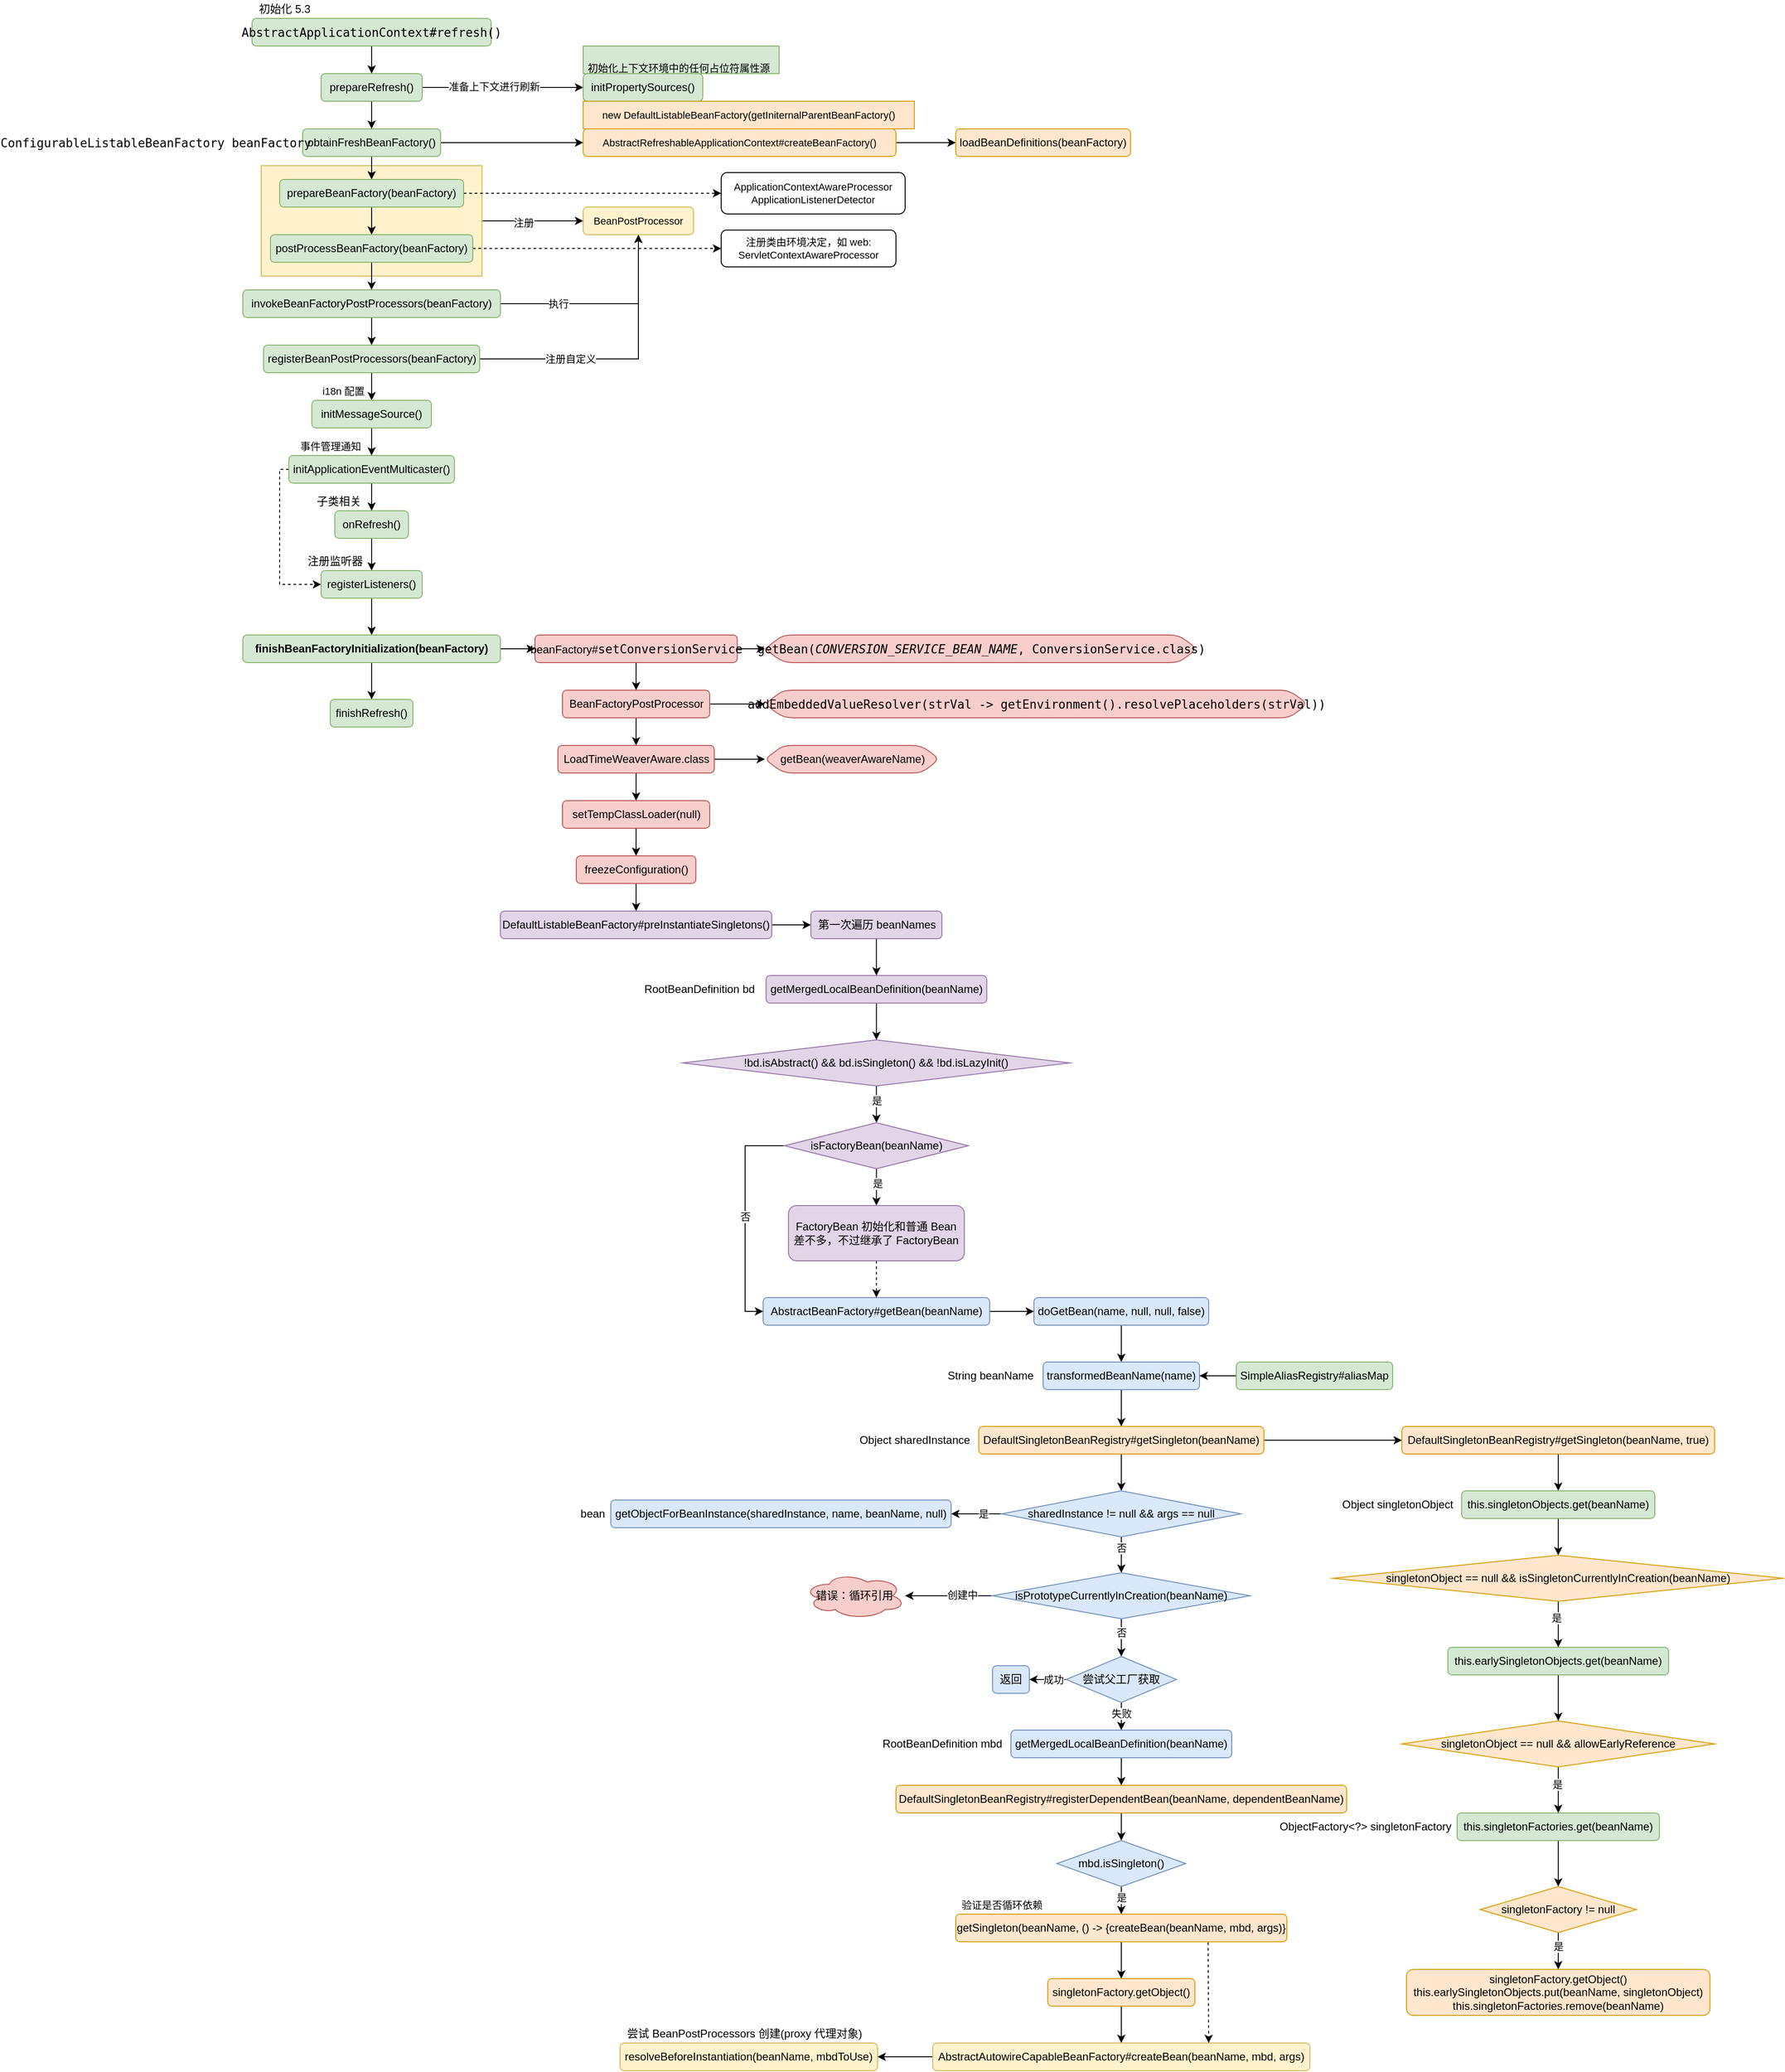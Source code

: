 <mxfile version="17.4.3" type="github">
  <diagram id="vSx3L5zdfjL59-FBcKhP" name="Page-1">
    <mxGraphModel dx="1124" dy="386" grid="1" gridSize="10" guides="1" tooltips="1" connect="1" arrows="1" fold="1" page="1" pageScale="1" pageWidth="827" pageHeight="1169" math="0" shadow="0">
      <root>
        <mxCell id="0" />
        <mxCell id="1" parent="0" />
        <mxCell id="OaU3E_5B3a-MR5S_oSVd-42" value="" style="edgeStyle=orthogonalEdgeStyle;rounded=0;orthogonalLoop=1;jettySize=auto;html=1;fontSize=11;fontColor=#000000;" parent="1" source="OaU3E_5B3a-MR5S_oSVd-40" target="OaU3E_5B3a-MR5S_oSVd-41" edge="1">
          <mxGeometry relative="1" as="geometry" />
        </mxCell>
        <mxCell id="OaU3E_5B3a-MR5S_oSVd-43" value="注册" style="edgeLabel;html=1;align=center;verticalAlign=middle;resizable=0;points=[];fontSize=11;fontColor=#000000;" parent="OaU3E_5B3a-MR5S_oSVd-42" vertex="1" connectable="0">
          <mxGeometry x="-0.187" y="-2" relative="1" as="geometry">
            <mxPoint as="offset" />
          </mxGeometry>
        </mxCell>
        <mxCell id="OaU3E_5B3a-MR5S_oSVd-40" value="" style="rounded=0;whiteSpace=wrap;html=1;labelBackgroundColor=none;fontSize=11;fillColor=#fff2cc;strokeColor=#d6b656;" parent="1" vertex="1">
          <mxGeometry x="290" y="200" width="240" height="120" as="geometry" />
        </mxCell>
        <mxCell id="2" value="初始化 5.3" style="text;html=1;align=center;verticalAlign=middle;resizable=0;points=[];autosize=1;strokeColor=none;fillColor=none;" parent="1" vertex="1">
          <mxGeometry x="280" y="20" width="70" height="20" as="geometry" />
        </mxCell>
        <mxCell id="OaU3E_5B3a-MR5S_oSVd-4" value="" style="edgeStyle=orthogonalEdgeStyle;rounded=0;orthogonalLoop=1;jettySize=auto;html=1;fontColor=#000000;" parent="1" source="3" target="OaU3E_5B3a-MR5S_oSVd-3" edge="1">
          <mxGeometry relative="1" as="geometry" />
        </mxCell>
        <mxCell id="3" value="&lt;pre style=&quot;font-family: &amp;#34;jetbrains mono&amp;#34; , monospace ; font-size: 9.8pt&quot;&gt;&lt;font color=&quot;#000000&quot;&gt;AbstractApplicationContext#refresh()&lt;/font&gt;&lt;/pre&gt;" style="rounded=1;whiteSpace=wrap;html=1;fillColor=#d5e8d4;strokeColor=#82b366;" parent="1" vertex="1">
          <mxGeometry x="280" y="40" width="260" height="30" as="geometry" />
        </mxCell>
        <mxCell id="OaU3E_5B3a-MR5S_oSVd-6" value="" style="edgeStyle=orthogonalEdgeStyle;rounded=0;orthogonalLoop=1;jettySize=auto;html=1;fontColor=#000000;" parent="1" source="OaU3E_5B3a-MR5S_oSVd-3" target="OaU3E_5B3a-MR5S_oSVd-5" edge="1">
          <mxGeometry relative="1" as="geometry" />
        </mxCell>
        <mxCell id="OaU3E_5B3a-MR5S_oSVd-33" style="edgeStyle=orthogonalEdgeStyle;rounded=0;orthogonalLoop=1;jettySize=auto;html=1;entryX=0;entryY=0.5;entryDx=0;entryDy=0;fontColor=#000000;" parent="1" source="OaU3E_5B3a-MR5S_oSVd-3" target="OaU3E_5B3a-MR5S_oSVd-32" edge="1">
          <mxGeometry relative="1" as="geometry" />
        </mxCell>
        <mxCell id="OaU3E_5B3a-MR5S_oSVd-35" value="准备上下文进行刷新" style="edgeLabel;html=1;align=center;verticalAlign=middle;resizable=0;points=[];fontColor=#000000;" parent="OaU3E_5B3a-MR5S_oSVd-33" vertex="1" connectable="0">
          <mxGeometry x="-0.113" y="1" relative="1" as="geometry">
            <mxPoint as="offset" />
          </mxGeometry>
        </mxCell>
        <mxCell id="OaU3E_5B3a-MR5S_oSVd-3" value="prepareRefresh()" style="rounded=1;whiteSpace=wrap;html=1;labelBackgroundColor=none;fillColor=#d5e8d4;strokeColor=#82b366;" parent="1" vertex="1">
          <mxGeometry x="355" y="100" width="110" height="30" as="geometry" />
        </mxCell>
        <mxCell id="OaU3E_5B3a-MR5S_oSVd-11" value="" style="edgeStyle=orthogonalEdgeStyle;rounded=0;orthogonalLoop=1;jettySize=auto;html=1;fontColor=#000000;" parent="1" source="OaU3E_5B3a-MR5S_oSVd-5" target="OaU3E_5B3a-MR5S_oSVd-9" edge="1">
          <mxGeometry relative="1" as="geometry" />
        </mxCell>
        <mxCell id="OaU3E_5B3a-MR5S_oSVd-38" style="edgeStyle=orthogonalEdgeStyle;rounded=0;orthogonalLoop=1;jettySize=auto;html=1;entryX=0;entryY=0.5;entryDx=0;entryDy=0;fontSize=11;fontColor=#000000;" parent="1" source="OaU3E_5B3a-MR5S_oSVd-5" target="OaU3E_5B3a-MR5S_oSVd-37" edge="1">
          <mxGeometry relative="1" as="geometry" />
        </mxCell>
        <mxCell id="OaU3E_5B3a-MR5S_oSVd-5" value="obtainFreshBeanFactory()" style="rounded=1;whiteSpace=wrap;html=1;labelBackgroundColor=none;fillColor=#d5e8d4;strokeColor=#82b366;" parent="1" vertex="1">
          <mxGeometry x="335" y="160" width="150" height="30" as="geometry" />
        </mxCell>
        <mxCell id="OaU3E_5B3a-MR5S_oSVd-8" value="&lt;pre style=&quot;font-family: &amp;#34;jetbrains mono&amp;#34; , monospace ; font-size: 9.8pt&quot;&gt;ConfigurableListableBeanFactory beanFactory&lt;/pre&gt;" style="text;html=1;align=center;verticalAlign=middle;resizable=0;points=[];autosize=1;strokeColor=none;fillColor=none;fontColor=#000000;" parent="1" vertex="1">
          <mxGeometry x="15" y="150" width="320" height="50" as="geometry" />
        </mxCell>
        <mxCell id="OaU3E_5B3a-MR5S_oSVd-13" value="" style="edgeStyle=orthogonalEdgeStyle;rounded=0;orthogonalLoop=1;jettySize=auto;html=1;fontColor=#000000;" parent="1" source="OaU3E_5B3a-MR5S_oSVd-9" target="OaU3E_5B3a-MR5S_oSVd-12" edge="1">
          <mxGeometry relative="1" as="geometry" />
        </mxCell>
        <mxCell id="OaU3E_5B3a-MR5S_oSVd-51" style="edgeStyle=orthogonalEdgeStyle;orthogonalLoop=1;jettySize=auto;html=1;entryX=0;entryY=0.5;entryDx=0;entryDy=0;fontSize=11;fontColor=#000000;rounded=0;dashed=1;" parent="1" source="OaU3E_5B3a-MR5S_oSVd-9" target="OaU3E_5B3a-MR5S_oSVd-50" edge="1">
          <mxGeometry relative="1" as="geometry" />
        </mxCell>
        <mxCell id="OaU3E_5B3a-MR5S_oSVd-9" value="prepareBeanFactory(beanFactory)" style="rounded=1;whiteSpace=wrap;html=1;labelBackgroundColor=none;fillColor=#d5e8d4;strokeColor=#82b366;" parent="1" vertex="1">
          <mxGeometry x="310" y="215" width="200" height="30" as="geometry" />
        </mxCell>
        <mxCell id="OaU3E_5B3a-MR5S_oSVd-15" value="" style="edgeStyle=orthogonalEdgeStyle;rounded=0;orthogonalLoop=1;jettySize=auto;html=1;fontColor=#000000;" parent="1" source="OaU3E_5B3a-MR5S_oSVd-12" target="OaU3E_5B3a-MR5S_oSVd-14" edge="1">
          <mxGeometry relative="1" as="geometry" />
        </mxCell>
        <mxCell id="OaU3E_5B3a-MR5S_oSVd-53" style="edgeStyle=orthogonalEdgeStyle;rounded=0;orthogonalLoop=1;jettySize=auto;html=1;entryX=0;entryY=0.5;entryDx=0;entryDy=0;fontSize=11;fontColor=#000000;dashed=1;" parent="1" source="OaU3E_5B3a-MR5S_oSVd-12" target="OaU3E_5B3a-MR5S_oSVd-52" edge="1">
          <mxGeometry relative="1" as="geometry" />
        </mxCell>
        <mxCell id="OaU3E_5B3a-MR5S_oSVd-12" value="postProcessBeanFactory(beanFactory)" style="rounded=1;whiteSpace=wrap;html=1;labelBackgroundColor=none;fillColor=#d5e8d4;strokeColor=#82b366;" parent="1" vertex="1">
          <mxGeometry x="300" y="275" width="220" height="30" as="geometry" />
        </mxCell>
        <mxCell id="OaU3E_5B3a-MR5S_oSVd-17" value="" style="edgeStyle=orthogonalEdgeStyle;rounded=0;orthogonalLoop=1;jettySize=auto;html=1;fontColor=#000000;" parent="1" source="OaU3E_5B3a-MR5S_oSVd-14" target="OaU3E_5B3a-MR5S_oSVd-16" edge="1">
          <mxGeometry relative="1" as="geometry" />
        </mxCell>
        <mxCell id="OaU3E_5B3a-MR5S_oSVd-44" style="edgeStyle=orthogonalEdgeStyle;rounded=0;orthogonalLoop=1;jettySize=auto;html=1;entryX=0.5;entryY=1;entryDx=0;entryDy=0;fontSize=11;fontColor=#000000;" parent="1" source="OaU3E_5B3a-MR5S_oSVd-14" target="OaU3E_5B3a-MR5S_oSVd-41" edge="1">
          <mxGeometry relative="1" as="geometry" />
        </mxCell>
        <mxCell id="OaU3E_5B3a-MR5S_oSVd-45" value="执行" style="edgeLabel;html=1;align=center;verticalAlign=middle;resizable=0;points=[];fontSize=11;fontColor=#000000;" parent="OaU3E_5B3a-MR5S_oSVd-44" vertex="1" connectable="0">
          <mxGeometry x="-0.442" relative="1" as="geometry">
            <mxPoint as="offset" />
          </mxGeometry>
        </mxCell>
        <mxCell id="OaU3E_5B3a-MR5S_oSVd-14" value="invokeBeanFactoryPostProcessors(beanFactory)" style="rounded=1;whiteSpace=wrap;html=1;labelBackgroundColor=none;fillColor=#d5e8d4;strokeColor=#82b366;" parent="1" vertex="1">
          <mxGeometry x="270" y="335" width="280" height="30" as="geometry" />
        </mxCell>
        <mxCell id="OaU3E_5B3a-MR5S_oSVd-19" value="" style="edgeStyle=orthogonalEdgeStyle;rounded=0;orthogonalLoop=1;jettySize=auto;html=1;fontColor=#000000;" parent="1" source="OaU3E_5B3a-MR5S_oSVd-16" target="OaU3E_5B3a-MR5S_oSVd-18" edge="1">
          <mxGeometry relative="1" as="geometry" />
        </mxCell>
        <mxCell id="OaU3E_5B3a-MR5S_oSVd-46" style="edgeStyle=orthogonalEdgeStyle;rounded=0;orthogonalLoop=1;jettySize=auto;html=1;fontSize=11;fontColor=#000000;entryX=0.5;entryY=1;entryDx=0;entryDy=0;" parent="1" source="OaU3E_5B3a-MR5S_oSVd-16" target="OaU3E_5B3a-MR5S_oSVd-41" edge="1">
          <mxGeometry relative="1" as="geometry">
            <mxPoint x="700" y="280" as="targetPoint" />
          </mxGeometry>
        </mxCell>
        <mxCell id="OaU3E_5B3a-MR5S_oSVd-47" value="注册自定义" style="edgeLabel;html=1;align=center;verticalAlign=middle;resizable=0;points=[];fontSize=11;fontColor=#000000;" parent="OaU3E_5B3a-MR5S_oSVd-46" vertex="1" connectable="0">
          <mxGeometry x="-0.364" relative="1" as="geometry">
            <mxPoint as="offset" />
          </mxGeometry>
        </mxCell>
        <mxCell id="OaU3E_5B3a-MR5S_oSVd-16" value="registerBeanPostProcessors(beanFactory)" style="rounded=1;whiteSpace=wrap;html=1;labelBackgroundColor=none;fillColor=#d5e8d4;strokeColor=#82b366;" parent="1" vertex="1">
          <mxGeometry x="292.5" y="395" width="235" height="30" as="geometry" />
        </mxCell>
        <mxCell id="OaU3E_5B3a-MR5S_oSVd-21" value="" style="edgeStyle=orthogonalEdgeStyle;rounded=0;orthogonalLoop=1;jettySize=auto;html=1;fontColor=#000000;" parent="1" source="OaU3E_5B3a-MR5S_oSVd-18" target="OaU3E_5B3a-MR5S_oSVd-20" edge="1">
          <mxGeometry relative="1" as="geometry" />
        </mxCell>
        <mxCell id="OaU3E_5B3a-MR5S_oSVd-18" value="initMessageSource()" style="rounded=1;whiteSpace=wrap;html=1;labelBackgroundColor=none;fillColor=#d5e8d4;strokeColor=#82b366;" parent="1" vertex="1">
          <mxGeometry x="345" y="455" width="130" height="30" as="geometry" />
        </mxCell>
        <mxCell id="OaU3E_5B3a-MR5S_oSVd-23" value="" style="edgeStyle=orthogonalEdgeStyle;rounded=0;orthogonalLoop=1;jettySize=auto;html=1;fontColor=#000000;" parent="1" source="OaU3E_5B3a-MR5S_oSVd-20" target="OaU3E_5B3a-MR5S_oSVd-22" edge="1">
          <mxGeometry relative="1" as="geometry" />
        </mxCell>
        <mxCell id="rQ0gXMIwE21XZqCVfRlG-6" style="edgeStyle=orthogonalEdgeStyle;rounded=0;orthogonalLoop=1;jettySize=auto;html=1;entryX=0;entryY=0.5;entryDx=0;entryDy=0;dashed=1;" parent="1" source="OaU3E_5B3a-MR5S_oSVd-20" target="OaU3E_5B3a-MR5S_oSVd-24" edge="1">
          <mxGeometry relative="1" as="geometry">
            <Array as="points">
              <mxPoint x="310" y="530" />
              <mxPoint x="310" y="655" />
            </Array>
          </mxGeometry>
        </mxCell>
        <mxCell id="OaU3E_5B3a-MR5S_oSVd-20" value="initApplicationEventMulticaster()" style="rounded=1;whiteSpace=wrap;html=1;labelBackgroundColor=none;fillColor=#d5e8d4;strokeColor=#82b366;" parent="1" vertex="1">
          <mxGeometry x="320" y="515" width="180" height="30" as="geometry" />
        </mxCell>
        <mxCell id="OaU3E_5B3a-MR5S_oSVd-25" value="" style="edgeStyle=orthogonalEdgeStyle;rounded=0;orthogonalLoop=1;jettySize=auto;html=1;fontColor=#000000;" parent="1" source="OaU3E_5B3a-MR5S_oSVd-22" target="OaU3E_5B3a-MR5S_oSVd-24" edge="1">
          <mxGeometry relative="1" as="geometry" />
        </mxCell>
        <mxCell id="OaU3E_5B3a-MR5S_oSVd-22" value="onRefresh()" style="rounded=1;whiteSpace=wrap;html=1;labelBackgroundColor=none;fillColor=#d5e8d4;strokeColor=#82b366;" parent="1" vertex="1">
          <mxGeometry x="370" y="575" width="80" height="30" as="geometry" />
        </mxCell>
        <mxCell id="OaU3E_5B3a-MR5S_oSVd-27" value="" style="edgeStyle=orthogonalEdgeStyle;rounded=0;orthogonalLoop=1;jettySize=auto;html=1;fontColor=#000000;" parent="1" source="OaU3E_5B3a-MR5S_oSVd-24" target="OaU3E_5B3a-MR5S_oSVd-26" edge="1">
          <mxGeometry relative="1" as="geometry" />
        </mxCell>
        <mxCell id="OaU3E_5B3a-MR5S_oSVd-24" value="registerListeners()" style="rounded=1;whiteSpace=wrap;html=1;labelBackgroundColor=none;fillColor=#d5e8d4;strokeColor=#82b366;" parent="1" vertex="1">
          <mxGeometry x="355" y="640" width="110" height="30" as="geometry" />
        </mxCell>
        <mxCell id="OaU3E_5B3a-MR5S_oSVd-29" value="" style="edgeStyle=orthogonalEdgeStyle;rounded=0;orthogonalLoop=1;jettySize=auto;html=1;fontColor=#000000;" parent="1" source="OaU3E_5B3a-MR5S_oSVd-26" target="OaU3E_5B3a-MR5S_oSVd-28" edge="1">
          <mxGeometry relative="1" as="geometry" />
        </mxCell>
        <mxCell id="rQ0gXMIwE21XZqCVfRlG-8" value="" style="edgeStyle=orthogonalEdgeStyle;rounded=0;orthogonalLoop=1;jettySize=auto;html=1;" parent="1" source="OaU3E_5B3a-MR5S_oSVd-26" target="rQ0gXMIwE21XZqCVfRlG-7" edge="1">
          <mxGeometry relative="1" as="geometry" />
        </mxCell>
        <mxCell id="OaU3E_5B3a-MR5S_oSVd-26" value="&lt;b&gt;finishBeanFactoryInitialization(beanFactory)&lt;/b&gt;" style="rounded=1;whiteSpace=wrap;html=1;labelBackgroundColor=none;fillColor=#d5e8d4;strokeColor=#82b366;" parent="1" vertex="1">
          <mxGeometry x="270" y="710" width="280" height="30" as="geometry" />
        </mxCell>
        <mxCell id="OaU3E_5B3a-MR5S_oSVd-28" value="finishRefresh()" style="rounded=1;whiteSpace=wrap;html=1;labelBackgroundColor=none;fillColor=#d5e8d4;strokeColor=#82b366;" parent="1" vertex="1">
          <mxGeometry x="365" y="780" width="90" height="30" as="geometry" />
        </mxCell>
        <mxCell id="OaU3E_5B3a-MR5S_oSVd-32" value="&lt;span&gt;initPropertySources()&lt;/span&gt;" style="rounded=1;whiteSpace=wrap;html=1;labelBackgroundColor=none;fillColor=#d5e8d4;strokeColor=#82b366;" parent="1" vertex="1">
          <mxGeometry x="640" y="100" width="130" height="30" as="geometry" />
        </mxCell>
        <mxCell id="OaU3E_5B3a-MR5S_oSVd-36" value="&lt;h1&gt;&lt;span style=&quot;font-family: &amp;#34;roboto&amp;#34; , &amp;#34;robotodraft&amp;#34; , &amp;#34;helvetica&amp;#34; , &amp;#34;arial&amp;#34; , sans-serif ; font-weight: normal&quot;&gt;&lt;font style=&quot;font-size: 11px&quot;&gt;初始化上下文环境中的任何占位符属性源&lt;/font&gt;&lt;/span&gt;&lt;br&gt;&lt;/h1&gt;" style="text;html=1;strokeColor=#82b366;fillColor=#d5e8d4;spacing=5;spacingTop=-20;whiteSpace=wrap;overflow=hidden;rounded=0;labelBackgroundColor=none;" parent="1" vertex="1">
          <mxGeometry x="640" y="70" width="213" height="30" as="geometry" />
        </mxCell>
        <mxCell id="50lATsKBU0_07AgDBGr6-9" value="" style="edgeStyle=orthogonalEdgeStyle;rounded=0;orthogonalLoop=1;jettySize=auto;html=1;" edge="1" parent="1" source="OaU3E_5B3a-MR5S_oSVd-37" target="50lATsKBU0_07AgDBGr6-8">
          <mxGeometry relative="1" as="geometry" />
        </mxCell>
        <mxCell id="OaU3E_5B3a-MR5S_oSVd-37" value="AbstractRefreshableApplicationContext#createBeanFactory()" style="rounded=1;whiteSpace=wrap;html=1;labelBackgroundColor=none;fontSize=11;fillColor=#ffe6cc;strokeColor=#d79b00;" parent="1" vertex="1">
          <mxGeometry x="640" y="160" width="340" height="30" as="geometry" />
        </mxCell>
        <mxCell id="OaU3E_5B3a-MR5S_oSVd-39" value="new DefaultListableBeanFactory(getIniternalParentBeanFactory()" style="text;html=1;strokeColor=#d79b00;fillColor=#ffe6cc;align=center;verticalAlign=middle;whiteSpace=wrap;rounded=0;labelBackgroundColor=none;fontSize=11;" parent="1" vertex="1">
          <mxGeometry x="640" y="130" width="360" height="30" as="geometry" />
        </mxCell>
        <mxCell id="OaU3E_5B3a-MR5S_oSVd-41" value="BeanPostProcessor" style="rounded=1;whiteSpace=wrap;html=1;labelBackgroundColor=none;fontSize=11;fillColor=#fff2cc;strokeColor=#d6b656;" parent="1" vertex="1">
          <mxGeometry x="640" y="245" width="120" height="30" as="geometry" />
        </mxCell>
        <mxCell id="OaU3E_5B3a-MR5S_oSVd-48" value="i18n 配置" style="text;html=1;align=center;verticalAlign=middle;resizable=0;points=[];autosize=1;strokeColor=none;fillColor=none;fontSize=11;fontColor=#000000;" parent="1" vertex="1">
          <mxGeometry x="344" y="435" width="70" height="20" as="geometry" />
        </mxCell>
        <mxCell id="OaU3E_5B3a-MR5S_oSVd-49" value="事件管理通知" style="text;html=1;align=center;verticalAlign=middle;resizable=0;points=[];autosize=1;strokeColor=none;fillColor=none;fontSize=11;fontColor=#000000;" parent="1" vertex="1">
          <mxGeometry x="320" y="495" width="90" height="20" as="geometry" />
        </mxCell>
        <mxCell id="OaU3E_5B3a-MR5S_oSVd-50" value="ApplicationContextAwareProcessor&lt;br&gt;ApplicationListenerDetector" style="rounded=1;whiteSpace=wrap;html=1;labelBackgroundColor=none;fontSize=11;fontColor=#000000;" parent="1" vertex="1">
          <mxGeometry x="790" y="207.5" width="200" height="45" as="geometry" />
        </mxCell>
        <mxCell id="OaU3E_5B3a-MR5S_oSVd-52" value="注册类由环境决定，如 web: ServletContextAwareProcessor" style="rounded=1;whiteSpace=wrap;html=1;labelBackgroundColor=none;fontSize=11;fontColor=#000000;" parent="1" vertex="1">
          <mxGeometry x="790" y="270" width="190" height="40" as="geometry" />
        </mxCell>
        <mxCell id="rQ0gXMIwE21XZqCVfRlG-3" value="子类相关" style="text;html=1;align=center;verticalAlign=middle;resizable=0;points=[];autosize=1;strokeColor=none;fillColor=none;" parent="1" vertex="1">
          <mxGeometry x="344" y="555" width="60" height="20" as="geometry" />
        </mxCell>
        <mxCell id="rQ0gXMIwE21XZqCVfRlG-4" value="注册监听器" style="text;html=1;align=center;verticalAlign=middle;resizable=0;points=[];autosize=1;strokeColor=none;fillColor=none;" parent="1" vertex="1">
          <mxGeometry x="330" y="620" width="80" height="20" as="geometry" />
        </mxCell>
        <mxCell id="rQ0gXMIwE21XZqCVfRlG-10" value="" style="edgeStyle=orthogonalEdgeStyle;rounded=0;orthogonalLoop=1;jettySize=auto;html=1;" parent="1" source="rQ0gXMIwE21XZqCVfRlG-7" target="rQ0gXMIwE21XZqCVfRlG-9" edge="1">
          <mxGeometry relative="1" as="geometry" />
        </mxCell>
        <mxCell id="rQ0gXMIwE21XZqCVfRlG-20" value="" style="edgeStyle=orthogonalEdgeStyle;rounded=0;orthogonalLoop=1;jettySize=auto;html=1;fontColor=#000000;" parent="1" source="rQ0gXMIwE21XZqCVfRlG-7" target="rQ0gXMIwE21XZqCVfRlG-19" edge="1">
          <mxGeometry relative="1" as="geometry" />
        </mxCell>
        <mxCell id="rQ0gXMIwE21XZqCVfRlG-7" value="beanFactory#&lt;span style=&quot;font-family: &amp;#34;jetbrains mono&amp;#34; , monospace ; font-size: 9.8pt&quot;&gt;setConversionService&lt;/span&gt;" style="whiteSpace=wrap;html=1;fillColor=#f8cecc;strokeColor=#b85450;rounded=1;labelBackgroundColor=none;" parent="1" vertex="1">
          <mxGeometry x="587.5" y="710" width="220" height="30" as="geometry" />
        </mxCell>
        <mxCell id="rQ0gXMIwE21XZqCVfRlG-12" value="" style="edgeStyle=orthogonalEdgeStyle;rounded=0;orthogonalLoop=1;jettySize=auto;html=1;" parent="1" source="rQ0gXMIwE21XZqCVfRlG-9" target="rQ0gXMIwE21XZqCVfRlG-11" edge="1">
          <mxGeometry relative="1" as="geometry" />
        </mxCell>
        <mxCell id="rQ0gXMIwE21XZqCVfRlG-22" value="" style="edgeStyle=orthogonalEdgeStyle;rounded=0;orthogonalLoop=1;jettySize=auto;html=1;fontColor=#000000;" parent="1" source="rQ0gXMIwE21XZqCVfRlG-9" target="rQ0gXMIwE21XZqCVfRlG-21" edge="1">
          <mxGeometry relative="1" as="geometry" />
        </mxCell>
        <mxCell id="rQ0gXMIwE21XZqCVfRlG-9" value="BeanFactoryPostProcessor" style="whiteSpace=wrap;html=1;fillColor=#f8cecc;strokeColor=#b85450;rounded=1;labelBackgroundColor=none;" parent="1" vertex="1">
          <mxGeometry x="617.5" y="770" width="160" height="30" as="geometry" />
        </mxCell>
        <mxCell id="rQ0gXMIwE21XZqCVfRlG-14" value="" style="edgeStyle=orthogonalEdgeStyle;rounded=0;orthogonalLoop=1;jettySize=auto;html=1;" parent="1" source="rQ0gXMIwE21XZqCVfRlG-11" target="rQ0gXMIwE21XZqCVfRlG-13" edge="1">
          <mxGeometry relative="1" as="geometry" />
        </mxCell>
        <mxCell id="rQ0gXMIwE21XZqCVfRlG-24" value="" style="edgeStyle=orthogonalEdgeStyle;rounded=0;orthogonalLoop=1;jettySize=auto;html=1;fontColor=#000000;" parent="1" source="rQ0gXMIwE21XZqCVfRlG-11" target="rQ0gXMIwE21XZqCVfRlG-23" edge="1">
          <mxGeometry relative="1" as="geometry" />
        </mxCell>
        <mxCell id="rQ0gXMIwE21XZqCVfRlG-11" value="LoadTimeWeaverAware.class" style="rounded=1;whiteSpace=wrap;html=1;fillColor=#f8cecc;strokeColor=#b85450;" parent="1" vertex="1">
          <mxGeometry x="612.5" y="830" width="170" height="30" as="geometry" />
        </mxCell>
        <mxCell id="rQ0gXMIwE21XZqCVfRlG-26" value="" style="edgeStyle=orthogonalEdgeStyle;rounded=0;orthogonalLoop=1;jettySize=auto;html=1;fontColor=#000000;" parent="1" source="rQ0gXMIwE21XZqCVfRlG-13" target="rQ0gXMIwE21XZqCVfRlG-25" edge="1">
          <mxGeometry relative="1" as="geometry" />
        </mxCell>
        <mxCell id="rQ0gXMIwE21XZqCVfRlG-13" value="setTempClassLoader(null)" style="rounded=1;whiteSpace=wrap;html=1;fillColor=#f8cecc;strokeColor=#b85450;" parent="1" vertex="1">
          <mxGeometry x="617.5" y="890" width="160" height="30" as="geometry" />
        </mxCell>
        <mxCell id="rQ0gXMIwE21XZqCVfRlG-19" value="&lt;pre style=&quot;font-family: &amp;#34;jetbrains mono&amp;#34; , monospace ; font-size: 9.8pt&quot;&gt;getBean(&lt;span style=&quot;font-style: italic&quot;&gt;CONVERSION_SERVICE_BEAN_NAME&lt;/span&gt;, ConversionService.class)&lt;/pre&gt;" style="shape=hexagon;perimeter=hexagonPerimeter2;whiteSpace=wrap;html=1;fixedSize=1;fillColor=#f8cecc;strokeColor=#b85450;rounded=1;labelBackgroundColor=none;" parent="1" vertex="1">
          <mxGeometry x="837.5" y="710" width="470" height="30" as="geometry" />
        </mxCell>
        <mxCell id="rQ0gXMIwE21XZqCVfRlG-21" value="&lt;pre style=&quot;font-family: &amp;#34;jetbrains mono&amp;#34; , monospace ; font-size: 9.8pt&quot;&gt;addEmbeddedValueResolver(strVal -&amp;gt; getEnvironment().resolvePlaceholders(strVal))&lt;/pre&gt;" style="shape=hexagon;perimeter=hexagonPerimeter2;whiteSpace=wrap;html=1;fixedSize=1;fillColor=#f8cecc;strokeColor=#b85450;rounded=1;labelBackgroundColor=none;" parent="1" vertex="1">
          <mxGeometry x="837.5" y="770" width="590" height="30" as="geometry" />
        </mxCell>
        <mxCell id="rQ0gXMIwE21XZqCVfRlG-23" value="getBean(weaverAwareName)" style="shape=hexagon;perimeter=hexagonPerimeter2;whiteSpace=wrap;html=1;fixedSize=1;fillColor=#f8cecc;strokeColor=#b85450;rounded=1;" parent="1" vertex="1">
          <mxGeometry x="837.5" y="830" width="190" height="30" as="geometry" />
        </mxCell>
        <mxCell id="rQ0gXMIwE21XZqCVfRlG-33" value="" style="edgeStyle=orthogonalEdgeStyle;rounded=0;orthogonalLoop=1;jettySize=auto;html=1;fontColor=#000000;" parent="1" source="rQ0gXMIwE21XZqCVfRlG-25" target="rQ0gXMIwE21XZqCVfRlG-27" edge="1">
          <mxGeometry relative="1" as="geometry" />
        </mxCell>
        <mxCell id="rQ0gXMIwE21XZqCVfRlG-25" value="freezeConfiguration()" style="rounded=1;whiteSpace=wrap;html=1;labelBackgroundColor=none;fillColor=#f8cecc;strokeColor=#b85450;" parent="1" vertex="1">
          <mxGeometry x="632.5" y="950" width="130" height="30" as="geometry" />
        </mxCell>
        <mxCell id="rQ0gXMIwE21XZqCVfRlG-30" value="" style="edgeStyle=orthogonalEdgeStyle;rounded=0;orthogonalLoop=1;jettySize=auto;html=1;fontColor=#000000;" parent="1" source="rQ0gXMIwE21XZqCVfRlG-27" target="rQ0gXMIwE21XZqCVfRlG-29" edge="1">
          <mxGeometry relative="1" as="geometry" />
        </mxCell>
        <mxCell id="rQ0gXMIwE21XZqCVfRlG-27" value="DefaultListableBeanFactory#preInstantiateSingletons()" style="rounded=1;whiteSpace=wrap;html=1;labelBackgroundColor=none;fillColor=#e1d5e7;strokeColor=#9673a6;" parent="1" vertex="1">
          <mxGeometry x="550" y="1010" width="295" height="30" as="geometry" />
        </mxCell>
        <mxCell id="7AbAACS_SeUX7bWN5MCC-4" value="" style="edgeStyle=orthogonalEdgeStyle;rounded=0;orthogonalLoop=1;jettySize=auto;html=1;" parent="1" source="rQ0gXMIwE21XZqCVfRlG-29" target="7AbAACS_SeUX7bWN5MCC-3" edge="1">
          <mxGeometry relative="1" as="geometry" />
        </mxCell>
        <mxCell id="rQ0gXMIwE21XZqCVfRlG-29" value="第一次遍历 beanNames" style="rounded=1;whiteSpace=wrap;html=1;labelBackgroundColor=none;fillColor=#e1d5e7;strokeColor=#9673a6;" parent="1" vertex="1">
          <mxGeometry x="887.5" y="1010" width="142.5" height="30" as="geometry" />
        </mxCell>
        <mxCell id="7AbAACS_SeUX7bWN5MCC-7" value="" style="edgeStyle=orthogonalEdgeStyle;rounded=0;orthogonalLoop=1;jettySize=auto;html=1;" parent="1" source="7AbAACS_SeUX7bWN5MCC-3" target="7AbAACS_SeUX7bWN5MCC-6" edge="1">
          <mxGeometry relative="1" as="geometry" />
        </mxCell>
        <mxCell id="7AbAACS_SeUX7bWN5MCC-3" value="getMergedLocalBeanDefinition(beanName)" style="rounded=1;whiteSpace=wrap;html=1;fillColor=#e1d5e7;strokeColor=#9673a6;" parent="1" vertex="1">
          <mxGeometry x="838.75" y="1080" width="240" height="30" as="geometry" />
        </mxCell>
        <mxCell id="7AbAACS_SeUX7bWN5MCC-5" value="RootBeanDefinition bd" style="text;html=1;align=center;verticalAlign=middle;resizable=0;points=[];autosize=1;strokeColor=none;fillColor=none;" parent="1" vertex="1">
          <mxGeometry x="695.62" y="1085" width="140" height="20" as="geometry" />
        </mxCell>
        <mxCell id="7AbAACS_SeUX7bWN5MCC-9" value="" style="edgeStyle=orthogonalEdgeStyle;rounded=0;orthogonalLoop=1;jettySize=auto;html=1;" parent="1" source="7AbAACS_SeUX7bWN5MCC-6" target="7AbAACS_SeUX7bWN5MCC-8" edge="1">
          <mxGeometry relative="1" as="geometry" />
        </mxCell>
        <mxCell id="7AbAACS_SeUX7bWN5MCC-10" value="是" style="edgeLabel;html=1;align=center;verticalAlign=middle;resizable=0;points=[];" parent="7AbAACS_SeUX7bWN5MCC-9" vertex="1" connectable="0">
          <mxGeometry x="-0.231" relative="1" as="geometry">
            <mxPoint as="offset" />
          </mxGeometry>
        </mxCell>
        <mxCell id="7AbAACS_SeUX7bWN5MCC-6" value="!bd.isAbstract() &amp;amp;&amp;amp; bd.isSingleton() &amp;amp;&amp;amp; !bd.isLazyInit()" style="rhombus;whiteSpace=wrap;html=1;fillColor=#e1d5e7;strokeColor=#9673a6;" parent="1" vertex="1">
          <mxGeometry x="748.12" y="1150" width="421.25" height="50" as="geometry" />
        </mxCell>
        <mxCell id="7AbAACS_SeUX7bWN5MCC-12" value="" style="edgeStyle=orthogonalEdgeStyle;rounded=0;orthogonalLoop=1;jettySize=auto;html=1;" parent="1" source="7AbAACS_SeUX7bWN5MCC-8" target="7AbAACS_SeUX7bWN5MCC-11" edge="1">
          <mxGeometry relative="1" as="geometry" />
        </mxCell>
        <mxCell id="7AbAACS_SeUX7bWN5MCC-13" value="是" style="edgeLabel;html=1;align=center;verticalAlign=middle;resizable=0;points=[];" parent="7AbAACS_SeUX7bWN5MCC-12" vertex="1" connectable="0">
          <mxGeometry x="-0.23" y="1" relative="1" as="geometry">
            <mxPoint as="offset" />
          </mxGeometry>
        </mxCell>
        <mxCell id="7AbAACS_SeUX7bWN5MCC-15" style="edgeStyle=orthogonalEdgeStyle;rounded=0;orthogonalLoop=1;jettySize=auto;html=1;entryX=0;entryY=0.5;entryDx=0;entryDy=0;" parent="1" source="7AbAACS_SeUX7bWN5MCC-8" target="7AbAACS_SeUX7bWN5MCC-14" edge="1">
          <mxGeometry relative="1" as="geometry">
            <Array as="points">
              <mxPoint x="816" y="1265" />
              <mxPoint x="816" y="1445" />
            </Array>
          </mxGeometry>
        </mxCell>
        <mxCell id="7AbAACS_SeUX7bWN5MCC-16" value="否" style="edgeLabel;html=1;align=center;verticalAlign=middle;resizable=0;points=[];" parent="7AbAACS_SeUX7bWN5MCC-15" vertex="1" connectable="0">
          <mxGeometry x="-0.02" relative="1" as="geometry">
            <mxPoint as="offset" />
          </mxGeometry>
        </mxCell>
        <mxCell id="7AbAACS_SeUX7bWN5MCC-8" value="isFactoryBean(beanName)" style="rhombus;whiteSpace=wrap;html=1;fillColor=#e1d5e7;strokeColor=#9673a6;" parent="1" vertex="1">
          <mxGeometry x="858.75" y="1240" width="200" height="50" as="geometry" />
        </mxCell>
        <mxCell id="7AbAACS_SeUX7bWN5MCC-17" value="" style="edgeStyle=orthogonalEdgeStyle;rounded=0;orthogonalLoop=1;jettySize=auto;html=1;dashed=1;" parent="1" source="7AbAACS_SeUX7bWN5MCC-11" target="7AbAACS_SeUX7bWN5MCC-14" edge="1">
          <mxGeometry relative="1" as="geometry" />
        </mxCell>
        <mxCell id="7AbAACS_SeUX7bWN5MCC-11" value="FactoryBean 初始化和普通 Bean 差不多，不过继承了 FactoryBean" style="rounded=1;whiteSpace=wrap;html=1;fillColor=#e1d5e7;strokeColor=#9673a6;" parent="1" vertex="1">
          <mxGeometry x="863.13" y="1330" width="191.25" height="60" as="geometry" />
        </mxCell>
        <mxCell id="7AbAACS_SeUX7bWN5MCC-19" value="" style="edgeStyle=orthogonalEdgeStyle;rounded=0;orthogonalLoop=1;jettySize=auto;html=1;" parent="1" source="7AbAACS_SeUX7bWN5MCC-14" target="7AbAACS_SeUX7bWN5MCC-18" edge="1">
          <mxGeometry relative="1" as="geometry" />
        </mxCell>
        <mxCell id="7AbAACS_SeUX7bWN5MCC-14" value="AbstractBeanFactory#getBean(beanName)" style="rounded=1;whiteSpace=wrap;html=1;fillColor=#dae8fc;strokeColor=#6c8ebf;" parent="1" vertex="1">
          <mxGeometry x="835.62" y="1430" width="246.26" height="30" as="geometry" />
        </mxCell>
        <mxCell id="7AbAACS_SeUX7bWN5MCC-21" value="" style="edgeStyle=orthogonalEdgeStyle;rounded=0;orthogonalLoop=1;jettySize=auto;html=1;" parent="1" source="7AbAACS_SeUX7bWN5MCC-18" target="7AbAACS_SeUX7bWN5MCC-20" edge="1">
          <mxGeometry relative="1" as="geometry" />
        </mxCell>
        <mxCell id="7AbAACS_SeUX7bWN5MCC-18" value="doGetBean(name, null, null, false)" style="rounded=1;whiteSpace=wrap;html=1;fillColor=#dae8fc;strokeColor=#6c8ebf;" parent="1" vertex="1">
          <mxGeometry x="1130" y="1430" width="190" height="30" as="geometry" />
        </mxCell>
        <mxCell id="7AbAACS_SeUX7bWN5MCC-27" value="" style="edgeStyle=orthogonalEdgeStyle;rounded=0;orthogonalLoop=1;jettySize=auto;html=1;" parent="1" source="7AbAACS_SeUX7bWN5MCC-20" target="7AbAACS_SeUX7bWN5MCC-26" edge="1">
          <mxGeometry relative="1" as="geometry" />
        </mxCell>
        <mxCell id="7AbAACS_SeUX7bWN5MCC-20" value="transformedBeanName(name)" style="rounded=1;whiteSpace=wrap;html=1;fillColor=#dae8fc;strokeColor=#6c8ebf;" parent="1" vertex="1">
          <mxGeometry x="1140" y="1500" width="170" height="30" as="geometry" />
        </mxCell>
        <mxCell id="7AbAACS_SeUX7bWN5MCC-22" value="String beanName" style="text;html=1;strokeColor=none;fillColor=none;align=center;verticalAlign=middle;whiteSpace=wrap;rounded=0;" parent="1" vertex="1">
          <mxGeometry x="1027.5" y="1500" width="110" height="30" as="geometry" />
        </mxCell>
        <mxCell id="7AbAACS_SeUX7bWN5MCC-25" value="" style="edgeStyle=orthogonalEdgeStyle;rounded=0;orthogonalLoop=1;jettySize=auto;html=1;" parent="1" source="7AbAACS_SeUX7bWN5MCC-23" target="7AbAACS_SeUX7bWN5MCC-20" edge="1">
          <mxGeometry relative="1" as="geometry" />
        </mxCell>
        <mxCell id="7AbAACS_SeUX7bWN5MCC-23" value="SimpleAliasRegistry#aliasMap" style="rounded=1;whiteSpace=wrap;html=1;fillColor=#d5e8d4;strokeColor=#82b366;" parent="1" vertex="1">
          <mxGeometry x="1350" y="1500" width="170" height="30" as="geometry" />
        </mxCell>
        <mxCell id="7AbAACS_SeUX7bWN5MCC-30" value="" style="edgeStyle=orthogonalEdgeStyle;rounded=0;orthogonalLoop=1;jettySize=auto;html=1;exitX=1;exitY=0.5;exitDx=0;exitDy=0;" parent="1" source="7AbAACS_SeUX7bWN5MCC-26" target="7AbAACS_SeUX7bWN5MCC-29" edge="1">
          <mxGeometry relative="1" as="geometry">
            <mxPoint x="1450" y="1585" as="sourcePoint" />
          </mxGeometry>
        </mxCell>
        <mxCell id="7AbAACS_SeUX7bWN5MCC-51" value="" style="edgeStyle=orthogonalEdgeStyle;rounded=0;orthogonalLoop=1;jettySize=auto;html=1;" parent="1" source="7AbAACS_SeUX7bWN5MCC-26" target="7AbAACS_SeUX7bWN5MCC-50" edge="1">
          <mxGeometry relative="1" as="geometry" />
        </mxCell>
        <mxCell id="7AbAACS_SeUX7bWN5MCC-26" value="DefaultSingletonBeanRegistry#getSingleton(beanName)" style="rounded=1;whiteSpace=wrap;html=1;fillColor=#ffe6cc;strokeColor=#d79b00;" parent="1" vertex="1">
          <mxGeometry x="1070" y="1570" width="310" height="30" as="geometry" />
        </mxCell>
        <mxCell id="7AbAACS_SeUX7bWN5MCC-28" value="Object sharedInstance" style="text;html=1;align=center;verticalAlign=middle;resizable=0;points=[];autosize=1;strokeColor=none;fillColor=none;" parent="1" vertex="1">
          <mxGeometry x="930" y="1575" width="140" height="20" as="geometry" />
        </mxCell>
        <mxCell id="7AbAACS_SeUX7bWN5MCC-32" value="" style="edgeStyle=orthogonalEdgeStyle;rounded=0;orthogonalLoop=1;jettySize=auto;html=1;" parent="1" source="7AbAACS_SeUX7bWN5MCC-29" target="7AbAACS_SeUX7bWN5MCC-31" edge="1">
          <mxGeometry relative="1" as="geometry" />
        </mxCell>
        <mxCell id="7AbAACS_SeUX7bWN5MCC-29" value="DefaultSingletonBeanRegistry#getSingleton(beanName, true)" style="rounded=1;whiteSpace=wrap;html=1;fillColor=#ffe6cc;strokeColor=#d79b00;" parent="1" vertex="1">
          <mxGeometry x="1530" y="1570" width="340" height="30" as="geometry" />
        </mxCell>
        <mxCell id="7AbAACS_SeUX7bWN5MCC-35" value="" style="edgeStyle=orthogonalEdgeStyle;rounded=0;orthogonalLoop=1;jettySize=auto;html=1;" parent="1" source="7AbAACS_SeUX7bWN5MCC-31" target="7AbAACS_SeUX7bWN5MCC-34" edge="1">
          <mxGeometry relative="1" as="geometry" />
        </mxCell>
        <mxCell id="7AbAACS_SeUX7bWN5MCC-31" value="this.singletonObjects.get(beanName)" style="rounded=1;whiteSpace=wrap;html=1;fillColor=#d5e8d4;strokeColor=#82b366;" parent="1" vertex="1">
          <mxGeometry x="1595" y="1640" width="210" height="30" as="geometry" />
        </mxCell>
        <mxCell id="7AbAACS_SeUX7bWN5MCC-33" value="Object singletonObject" style="text;html=1;align=center;verticalAlign=middle;resizable=0;points=[];autosize=1;strokeColor=none;fillColor=none;" parent="1" vertex="1">
          <mxGeometry x="1455" y="1645" width="140" height="20" as="geometry" />
        </mxCell>
        <mxCell id="7AbAACS_SeUX7bWN5MCC-37" value="" style="edgeStyle=orthogonalEdgeStyle;rounded=0;orthogonalLoop=1;jettySize=auto;html=1;" parent="1" source="7AbAACS_SeUX7bWN5MCC-34" target="7AbAACS_SeUX7bWN5MCC-36" edge="1">
          <mxGeometry relative="1" as="geometry" />
        </mxCell>
        <mxCell id="7AbAACS_SeUX7bWN5MCC-47" value="是" style="edgeLabel;html=1;align=center;verticalAlign=middle;resizable=0;points=[];" parent="7AbAACS_SeUX7bWN5MCC-37" vertex="1" connectable="0">
          <mxGeometry x="-0.293" y="-2" relative="1" as="geometry">
            <mxPoint as="offset" />
          </mxGeometry>
        </mxCell>
        <mxCell id="7AbAACS_SeUX7bWN5MCC-34" value="singletonObject == null &amp;amp;&amp;amp; isSingletonCurrentlyInCreation(beanName)" style="rhombus;whiteSpace=wrap;html=1;fillColor=#ffe6cc;strokeColor=#d79b00;" parent="1" vertex="1">
          <mxGeometry x="1455" y="1710" width="490" height="50" as="geometry" />
        </mxCell>
        <mxCell id="7AbAACS_SeUX7bWN5MCC-39" value="" style="edgeStyle=orthogonalEdgeStyle;rounded=0;orthogonalLoop=1;jettySize=auto;html=1;" parent="1" source="7AbAACS_SeUX7bWN5MCC-36" target="7AbAACS_SeUX7bWN5MCC-38" edge="1">
          <mxGeometry relative="1" as="geometry" />
        </mxCell>
        <mxCell id="7AbAACS_SeUX7bWN5MCC-36" value="this.earlySingletonObjects.get(beanName)" style="rounded=1;whiteSpace=wrap;html=1;fillColor=#d5e8d4;strokeColor=#82b366;" parent="1" vertex="1">
          <mxGeometry x="1580" y="1810" width="240" height="30" as="geometry" />
        </mxCell>
        <mxCell id="7AbAACS_SeUX7bWN5MCC-41" value="" style="edgeStyle=orthogonalEdgeStyle;rounded=0;orthogonalLoop=1;jettySize=auto;html=1;" parent="1" source="7AbAACS_SeUX7bWN5MCC-38" target="7AbAACS_SeUX7bWN5MCC-40" edge="1">
          <mxGeometry relative="1" as="geometry" />
        </mxCell>
        <mxCell id="7AbAACS_SeUX7bWN5MCC-48" value="是" style="edgeLabel;html=1;align=center;verticalAlign=middle;resizable=0;points=[];" parent="7AbAACS_SeUX7bWN5MCC-41" vertex="1" connectable="0">
          <mxGeometry x="-0.243" y="-1" relative="1" as="geometry">
            <mxPoint as="offset" />
          </mxGeometry>
        </mxCell>
        <mxCell id="7AbAACS_SeUX7bWN5MCC-38" value="singletonObject == null &amp;amp;&amp;amp; allowEarlyReference" style="rhombus;whiteSpace=wrap;html=1;fillColor=#ffe6cc;strokeColor=#d79b00;" parent="1" vertex="1">
          <mxGeometry x="1530" y="1890" width="340" height="50" as="geometry" />
        </mxCell>
        <mxCell id="7AbAACS_SeUX7bWN5MCC-44" value="" style="edgeStyle=orthogonalEdgeStyle;rounded=0;orthogonalLoop=1;jettySize=auto;html=1;" parent="1" source="7AbAACS_SeUX7bWN5MCC-40" target="7AbAACS_SeUX7bWN5MCC-42" edge="1">
          <mxGeometry relative="1" as="geometry" />
        </mxCell>
        <mxCell id="7AbAACS_SeUX7bWN5MCC-40" value="this.singletonFactories.get(beanName)" style="rounded=1;whiteSpace=wrap;html=1;fillColor=#d5e8d4;strokeColor=#82b366;" parent="1" vertex="1">
          <mxGeometry x="1590" y="1990" width="220" height="30" as="geometry" />
        </mxCell>
        <mxCell id="7AbAACS_SeUX7bWN5MCC-46" value="" style="edgeStyle=orthogonalEdgeStyle;rounded=0;orthogonalLoop=1;jettySize=auto;html=1;" parent="1" source="7AbAACS_SeUX7bWN5MCC-42" target="7AbAACS_SeUX7bWN5MCC-45" edge="1">
          <mxGeometry relative="1" as="geometry" />
        </mxCell>
        <mxCell id="7AbAACS_SeUX7bWN5MCC-49" value="是" style="edgeLabel;html=1;align=center;verticalAlign=middle;resizable=0;points=[];" parent="7AbAACS_SeUX7bWN5MCC-46" vertex="1" connectable="0">
          <mxGeometry x="-0.242" relative="1" as="geometry">
            <mxPoint as="offset" />
          </mxGeometry>
        </mxCell>
        <mxCell id="7AbAACS_SeUX7bWN5MCC-42" value="singletonFactory != null" style="rhombus;whiteSpace=wrap;html=1;fillColor=#ffe6cc;strokeColor=#d79b00;" parent="1" vertex="1">
          <mxGeometry x="1615" y="2070" width="170" height="50" as="geometry" />
        </mxCell>
        <mxCell id="7AbAACS_SeUX7bWN5MCC-43" value="ObjectFactory&amp;lt;?&amp;gt; singletonFactory" style="text;html=1;align=center;verticalAlign=middle;resizable=0;points=[];autosize=1;strokeColor=none;fillColor=none;" parent="1" vertex="1">
          <mxGeometry x="1390" y="1995" width="200" height="20" as="geometry" />
        </mxCell>
        <mxCell id="7AbAACS_SeUX7bWN5MCC-45" value="singletonFactory.getObject()&lt;br&gt;this.earlySingletonObjects.put(beanName, singletonObject)&lt;br&gt;this.singletonFactories.remove(beanName)" style="rounded=1;whiteSpace=wrap;html=1;fillColor=#ffe6cc;strokeColor=#d79b00;" parent="1" vertex="1">
          <mxGeometry x="1535" y="2160" width="330" height="50" as="geometry" />
        </mxCell>
        <mxCell id="7AbAACS_SeUX7bWN5MCC-53" value="" style="edgeStyle=orthogonalEdgeStyle;rounded=0;orthogonalLoop=1;jettySize=auto;html=1;" parent="1" source="7AbAACS_SeUX7bWN5MCC-50" target="7AbAACS_SeUX7bWN5MCC-52" edge="1">
          <mxGeometry relative="1" as="geometry" />
        </mxCell>
        <mxCell id="7AbAACS_SeUX7bWN5MCC-54" value="是" style="edgeLabel;html=1;align=center;verticalAlign=middle;resizable=0;points=[];" parent="7AbAACS_SeUX7bWN5MCC-53" vertex="1" connectable="0">
          <mxGeometry x="-0.253" relative="1" as="geometry">
            <mxPoint as="offset" />
          </mxGeometry>
        </mxCell>
        <mxCell id="7AbAACS_SeUX7bWN5MCC-57" value="" style="edgeStyle=orthogonalEdgeStyle;rounded=0;orthogonalLoop=1;jettySize=auto;html=1;" parent="1" source="7AbAACS_SeUX7bWN5MCC-50" target="7AbAACS_SeUX7bWN5MCC-56" edge="1">
          <mxGeometry relative="1" as="geometry" />
        </mxCell>
        <mxCell id="7AbAACS_SeUX7bWN5MCC-58" value="否" style="edgeLabel;html=1;align=center;verticalAlign=middle;resizable=0;points=[];" parent="7AbAACS_SeUX7bWN5MCC-57" vertex="1" connectable="0">
          <mxGeometry x="-0.41" relative="1" as="geometry">
            <mxPoint as="offset" />
          </mxGeometry>
        </mxCell>
        <mxCell id="7AbAACS_SeUX7bWN5MCC-50" value="sharedInstance != null &amp;amp;&amp;amp; args == null" style="rhombus;whiteSpace=wrap;html=1;fillColor=#dae8fc;strokeColor=#6c8ebf;" parent="1" vertex="1">
          <mxGeometry x="1095" y="1640" width="260" height="50" as="geometry" />
        </mxCell>
        <mxCell id="7AbAACS_SeUX7bWN5MCC-52" value="getObjectForBeanInstance(sharedInstance, name, beanName, null)" style="rounded=1;whiteSpace=wrap;html=1;fillColor=#dae8fc;strokeColor=#6c8ebf;" parent="1" vertex="1">
          <mxGeometry x="670" y="1650" width="370" height="30" as="geometry" />
        </mxCell>
        <mxCell id="7AbAACS_SeUX7bWN5MCC-55" value="bean" style="text;html=1;align=center;verticalAlign=middle;resizable=0;points=[];autosize=1;strokeColor=none;fillColor=none;" parent="1" vertex="1">
          <mxGeometry x="630" y="1655" width="40" height="20" as="geometry" />
        </mxCell>
        <mxCell id="7AbAACS_SeUX7bWN5MCC-60" value="" style="edgeStyle=orthogonalEdgeStyle;rounded=0;orthogonalLoop=1;jettySize=auto;html=1;" parent="1" source="7AbAACS_SeUX7bWN5MCC-56" target="7AbAACS_SeUX7bWN5MCC-59" edge="1">
          <mxGeometry relative="1" as="geometry" />
        </mxCell>
        <mxCell id="7AbAACS_SeUX7bWN5MCC-62" value="创建中" style="edgeLabel;html=1;align=center;verticalAlign=middle;resizable=0;points=[];" parent="7AbAACS_SeUX7bWN5MCC-60" vertex="1" connectable="0">
          <mxGeometry x="-0.293" y="-1" relative="1" as="geometry">
            <mxPoint as="offset" />
          </mxGeometry>
        </mxCell>
        <mxCell id="7AbAACS_SeUX7bWN5MCC-64" value="" style="edgeStyle=orthogonalEdgeStyle;rounded=0;orthogonalLoop=1;jettySize=auto;html=1;" parent="1" source="7AbAACS_SeUX7bWN5MCC-56" target="7AbAACS_SeUX7bWN5MCC-63" edge="1">
          <mxGeometry relative="1" as="geometry" />
        </mxCell>
        <mxCell id="7AbAACS_SeUX7bWN5MCC-65" value="否" style="edgeLabel;html=1;align=center;verticalAlign=middle;resizable=0;points=[];" parent="7AbAACS_SeUX7bWN5MCC-64" vertex="1" connectable="0">
          <mxGeometry x="-0.298" relative="1" as="geometry">
            <mxPoint as="offset" />
          </mxGeometry>
        </mxCell>
        <mxCell id="7AbAACS_SeUX7bWN5MCC-56" value="isPrototypeCurrentlyInCreation(beanName)" style="rhombus;whiteSpace=wrap;html=1;fillColor=#dae8fc;strokeColor=#6c8ebf;" parent="1" vertex="1">
          <mxGeometry x="1085" y="1729" width="280" height="50" as="geometry" />
        </mxCell>
        <mxCell id="7AbAACS_SeUX7bWN5MCC-59" value="错误：循环引用" style="ellipse;shape=cloud;whiteSpace=wrap;html=1;fillColor=#f8cecc;strokeColor=#b85450;" parent="1" vertex="1">
          <mxGeometry x="880" y="1729" width="110" height="50" as="geometry" />
        </mxCell>
        <mxCell id="7AbAACS_SeUX7bWN5MCC-67" value="" style="edgeStyle=orthogonalEdgeStyle;rounded=0;orthogonalLoop=1;jettySize=auto;html=1;" parent="1" source="7AbAACS_SeUX7bWN5MCC-63" target="7AbAACS_SeUX7bWN5MCC-66" edge="1">
          <mxGeometry relative="1" as="geometry" />
        </mxCell>
        <mxCell id="7AbAACS_SeUX7bWN5MCC-68" value="成功" style="edgeLabel;html=1;align=center;verticalAlign=middle;resizable=0;points=[];" parent="7AbAACS_SeUX7bWN5MCC-67" vertex="1" connectable="0">
          <mxGeometry x="-0.267" relative="1" as="geometry">
            <mxPoint as="offset" />
          </mxGeometry>
        </mxCell>
        <mxCell id="7AbAACS_SeUX7bWN5MCC-71" value="" style="edgeStyle=orthogonalEdgeStyle;rounded=0;orthogonalLoop=1;jettySize=auto;html=1;" parent="1" source="7AbAACS_SeUX7bWN5MCC-63" target="7AbAACS_SeUX7bWN5MCC-70" edge="1">
          <mxGeometry relative="1" as="geometry" />
        </mxCell>
        <mxCell id="7AbAACS_SeUX7bWN5MCC-72" value="失败" style="edgeLabel;html=1;align=center;verticalAlign=middle;resizable=0;points=[];" parent="7AbAACS_SeUX7bWN5MCC-71" vertex="1" connectable="0">
          <mxGeometry x="0.28" relative="1" as="geometry">
            <mxPoint as="offset" />
          </mxGeometry>
        </mxCell>
        <mxCell id="7AbAACS_SeUX7bWN5MCC-63" value="尝试父工厂获取" style="rhombus;whiteSpace=wrap;html=1;fillColor=#dae8fc;strokeColor=#6c8ebf;" parent="1" vertex="1">
          <mxGeometry x="1165" y="1820" width="120" height="50" as="geometry" />
        </mxCell>
        <mxCell id="7AbAACS_SeUX7bWN5MCC-66" value="返回" style="rounded=1;whiteSpace=wrap;html=1;fillColor=#dae8fc;strokeColor=#6c8ebf;" parent="1" vertex="1">
          <mxGeometry x="1085" y="1830" width="40" height="30" as="geometry" />
        </mxCell>
        <mxCell id="7AbAACS_SeUX7bWN5MCC-75" value="" style="edgeStyle=orthogonalEdgeStyle;rounded=0;orthogonalLoop=1;jettySize=auto;html=1;" parent="1" source="7AbAACS_SeUX7bWN5MCC-70" target="7AbAACS_SeUX7bWN5MCC-74" edge="1">
          <mxGeometry relative="1" as="geometry" />
        </mxCell>
        <mxCell id="7AbAACS_SeUX7bWN5MCC-70" value="getMergedLocalBeanDefinition(beanName)" style="rounded=1;whiteSpace=wrap;html=1;fillColor=#dae8fc;strokeColor=#6c8ebf;" parent="1" vertex="1">
          <mxGeometry x="1105" y="1900" width="240" height="30" as="geometry" />
        </mxCell>
        <mxCell id="7AbAACS_SeUX7bWN5MCC-73" value="RootBeanDefinition mbd" style="text;html=1;align=center;verticalAlign=middle;resizable=0;points=[];autosize=1;strokeColor=none;fillColor=none;" parent="1" vertex="1">
          <mxGeometry x="955" y="1905" width="150" height="20" as="geometry" />
        </mxCell>
        <mxCell id="7AbAACS_SeUX7bWN5MCC-77" value="" style="edgeStyle=orthogonalEdgeStyle;rounded=0;orthogonalLoop=1;jettySize=auto;html=1;" parent="1" source="7AbAACS_SeUX7bWN5MCC-74" target="7AbAACS_SeUX7bWN5MCC-76" edge="1">
          <mxGeometry relative="1" as="geometry" />
        </mxCell>
        <mxCell id="7AbAACS_SeUX7bWN5MCC-74" value="DefaultSingletonBeanRegistry#registerDependentBean(beanName, dependentBeanName)" style="rounded=1;whiteSpace=wrap;html=1;fillColor=#ffe6cc;strokeColor=#d79b00;" parent="1" vertex="1">
          <mxGeometry x="980" y="1960" width="490" height="30" as="geometry" />
        </mxCell>
        <mxCell id="7AbAACS_SeUX7bWN5MCC-79" value="" style="edgeStyle=orthogonalEdgeStyle;rounded=0;orthogonalLoop=1;jettySize=auto;html=1;" parent="1" source="7AbAACS_SeUX7bWN5MCC-76" target="7AbAACS_SeUX7bWN5MCC-78" edge="1">
          <mxGeometry relative="1" as="geometry" />
        </mxCell>
        <mxCell id="7AbAACS_SeUX7bWN5MCC-80" value="是" style="edgeLabel;html=1;align=center;verticalAlign=middle;resizable=0;points=[];" parent="7AbAACS_SeUX7bWN5MCC-79" vertex="1" connectable="0">
          <mxGeometry x="0.132" relative="1" as="geometry">
            <mxPoint as="offset" />
          </mxGeometry>
        </mxCell>
        <mxCell id="7AbAACS_SeUX7bWN5MCC-76" value="mbd.isSingleton()" style="rhombus;whiteSpace=wrap;html=1;fillColor=#dae8fc;strokeColor=#6c8ebf;" parent="1" vertex="1">
          <mxGeometry x="1155" y="2020" width="140" height="50" as="geometry" />
        </mxCell>
        <mxCell id="7AbAACS_SeUX7bWN5MCC-82" value="" style="edgeStyle=orthogonalEdgeStyle;rounded=0;orthogonalLoop=1;jettySize=auto;html=1;" parent="1" source="7AbAACS_SeUX7bWN5MCC-78" target="7AbAACS_SeUX7bWN5MCC-81" edge="1">
          <mxGeometry relative="1" as="geometry" />
        </mxCell>
        <mxCell id="7AbAACS_SeUX7bWN5MCC-78" value="getSingleton(beanName, () -&amp;gt; {createBean(beanName, mbd, args)}" style="rounded=1;whiteSpace=wrap;html=1;fillColor=#ffe6cc;strokeColor=#d79b00;" parent="1" vertex="1">
          <mxGeometry x="1045" y="2100" width="360" height="30" as="geometry" />
        </mxCell>
        <mxCell id="7AbAACS_SeUX7bWN5MCC-84" value="" style="edgeStyle=orthogonalEdgeStyle;rounded=0;orthogonalLoop=1;jettySize=auto;html=1;" parent="1" source="7AbAACS_SeUX7bWN5MCC-81" target="7AbAACS_SeUX7bWN5MCC-83" edge="1">
          <mxGeometry relative="1" as="geometry" />
        </mxCell>
        <mxCell id="7AbAACS_SeUX7bWN5MCC-81" value="singletonFactory.getObject()" style="rounded=1;whiteSpace=wrap;html=1;fillColor=#ffe6cc;strokeColor=#d79b00;" parent="1" vertex="1">
          <mxGeometry x="1145" y="2170" width="160" height="30" as="geometry" />
        </mxCell>
        <mxCell id="50lATsKBU0_07AgDBGr6-5" value="" style="edgeStyle=orthogonalEdgeStyle;rounded=0;orthogonalLoop=1;jettySize=auto;html=1;" edge="1" parent="1" source="7AbAACS_SeUX7bWN5MCC-83" target="50lATsKBU0_07AgDBGr6-4">
          <mxGeometry relative="1" as="geometry" />
        </mxCell>
        <mxCell id="7AbAACS_SeUX7bWN5MCC-83" value="AbstractAutowireCapableBeanFactory#createBean(beanName, mbd, args)" style="rounded=1;whiteSpace=wrap;html=1;fillColor=#fff2cc;strokeColor=#d6b656;" parent="1" vertex="1">
          <mxGeometry x="1020" y="2240" width="410" height="30" as="geometry" />
        </mxCell>
        <mxCell id="7AbAACS_SeUX7bWN5MCC-85" value="" style="endArrow=classic;html=1;rounded=0;exitX=0.762;exitY=1.023;exitDx=0;exitDy=0;exitPerimeter=0;dashed=1;" parent="1" source="7AbAACS_SeUX7bWN5MCC-78" edge="1">
          <mxGeometry width="50" height="50" relative="1" as="geometry">
            <mxPoint x="1500" y="2220" as="sourcePoint" />
            <mxPoint x="1320" y="2240" as="targetPoint" />
          </mxGeometry>
        </mxCell>
        <mxCell id="7AbAACS_SeUX7bWN5MCC-87" value="验证是否循环依赖" style="edgeLabel;html=1;align=center;verticalAlign=middle;resizable=0;points=[];" parent="1" vertex="1" connectable="0">
          <mxGeometry x="1095" y="2090.001" as="geometry" />
        </mxCell>
        <mxCell id="50lATsKBU0_07AgDBGr6-4" value="resolveBeforeInstantiation(beanName, mbdToUse)" style="rounded=1;whiteSpace=wrap;html=1;fillColor=#fff2cc;strokeColor=#d6b656;" vertex="1" parent="1">
          <mxGeometry x="680" y="2240" width="280" height="30" as="geometry" />
        </mxCell>
        <mxCell id="50lATsKBU0_07AgDBGr6-7" value="尝试 BeanPostProcessors 创建(proxy 代理对象)" style="text;html=1;align=center;verticalAlign=middle;resizable=0;points=[];autosize=1;strokeColor=none;fillColor=none;" vertex="1" parent="1">
          <mxGeometry x="680" y="2220" width="270" height="20" as="geometry" />
        </mxCell>
        <mxCell id="50lATsKBU0_07AgDBGr6-8" value="loadBeanDefinitions(beanFactory)" style="rounded=1;whiteSpace=wrap;html=1;fillColor=#ffe6cc;strokeColor=#d79b00;" vertex="1" parent="1">
          <mxGeometry x="1045" y="160" width="190" height="30" as="geometry" />
        </mxCell>
      </root>
    </mxGraphModel>
  </diagram>
</mxfile>
